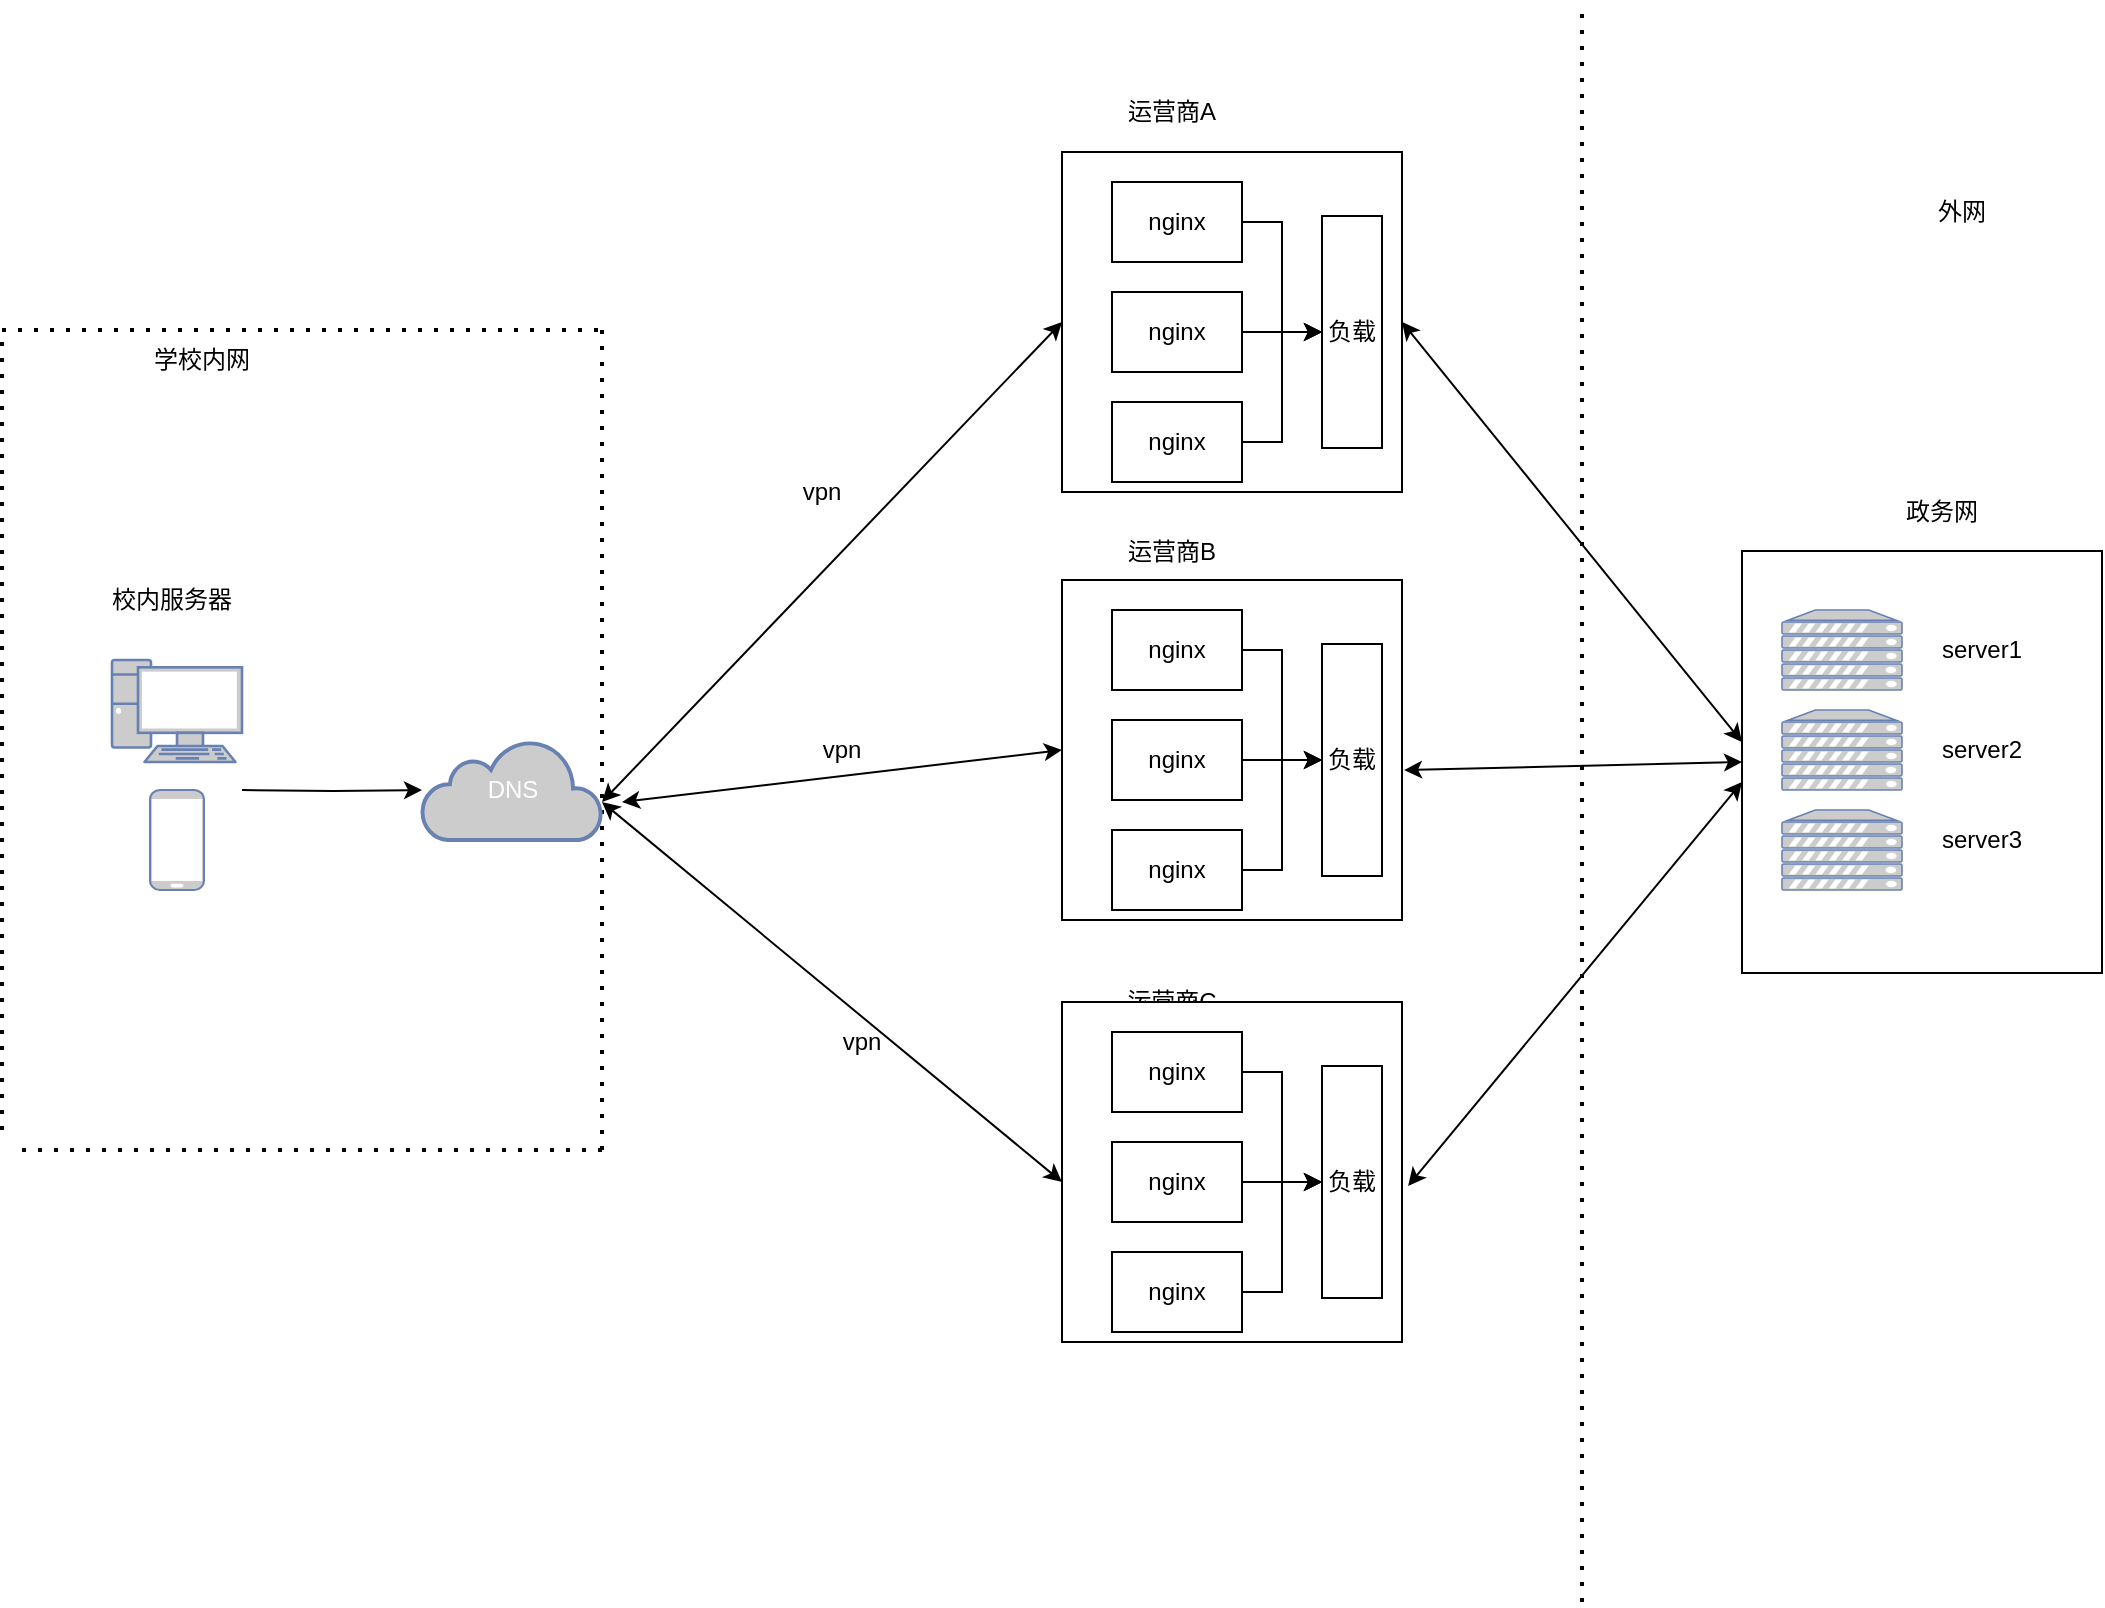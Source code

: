 <mxfile version="20.8.19" type="github">
  <diagram name="第 1 页" id="-a2cajlcUVzWi9H27ka_">
    <mxGraphModel dx="2261" dy="764" grid="1" gridSize="10" guides="1" tooltips="1" connect="1" arrows="1" fold="1" page="1" pageScale="1" pageWidth="827" pageHeight="1169" math="0" shadow="0">
      <root>
        <mxCell id="0" />
        <mxCell id="1" parent="0" />
        <mxCell id="5XkQjtwtMUVPwkuHvZPp-2" value="校内服务器" style="text;html=1;strokeColor=none;fillColor=none;align=center;verticalAlign=middle;whiteSpace=wrap;rounded=0;" vertex="1" parent="1">
          <mxGeometry x="-190" y="294" width="70" height="30" as="geometry" />
        </mxCell>
        <mxCell id="5XkQjtwtMUVPwkuHvZPp-46" style="edgeStyle=orthogonalEdgeStyle;rounded=0;orthogonalLoop=1;jettySize=auto;html=1;" edge="1" parent="1" target="5XkQjtwtMUVPwkuHvZPp-36">
          <mxGeometry relative="1" as="geometry">
            <mxPoint x="-120" y="404" as="sourcePoint" />
          </mxGeometry>
        </mxCell>
        <mxCell id="5XkQjtwtMUVPwkuHvZPp-11" value="" style="whiteSpace=wrap;html=1;aspect=fixed;" vertex="1" parent="1">
          <mxGeometry x="290" y="85" width="170" height="170" as="geometry" />
        </mxCell>
        <mxCell id="5XkQjtwtMUVPwkuHvZPp-12" value="运营商A" style="text;html=1;strokeColor=none;fillColor=none;align=center;verticalAlign=middle;whiteSpace=wrap;rounded=0;" vertex="1" parent="1">
          <mxGeometry x="315" y="50" width="60" height="30" as="geometry" />
        </mxCell>
        <mxCell id="5XkQjtwtMUVPwkuHvZPp-13" value="" style="endArrow=none;dashed=1;html=1;dashPattern=1 3;strokeWidth=2;rounded=0;" edge="1" parent="1">
          <mxGeometry width="50" height="50" relative="1" as="geometry">
            <mxPoint x="60" y="584" as="sourcePoint" />
            <mxPoint x="60" y="174" as="targetPoint" />
          </mxGeometry>
        </mxCell>
        <mxCell id="5XkQjtwtMUVPwkuHvZPp-14" value="" style="endArrow=none;dashed=1;html=1;dashPattern=1 3;strokeWidth=2;rounded=0;" edge="1" parent="1">
          <mxGeometry width="50" height="50" relative="1" as="geometry">
            <mxPoint x="-240" y="174" as="sourcePoint" />
            <mxPoint x="60" y="174" as="targetPoint" />
          </mxGeometry>
        </mxCell>
        <mxCell id="5XkQjtwtMUVPwkuHvZPp-15" value="" style="endArrow=none;dashed=1;html=1;dashPattern=1 3;strokeWidth=2;rounded=0;" edge="1" parent="1">
          <mxGeometry width="50" height="50" relative="1" as="geometry">
            <mxPoint x="60" y="584" as="sourcePoint" />
            <mxPoint x="-230" y="584" as="targetPoint" />
          </mxGeometry>
        </mxCell>
        <mxCell id="5XkQjtwtMUVPwkuHvZPp-16" value="" style="endArrow=none;dashed=1;html=1;dashPattern=1 3;strokeWidth=2;rounded=0;" edge="1" parent="1">
          <mxGeometry width="50" height="50" relative="1" as="geometry">
            <mxPoint x="-240" y="574" as="sourcePoint" />
            <mxPoint x="-240" y="174" as="targetPoint" />
          </mxGeometry>
        </mxCell>
        <mxCell id="5XkQjtwtMUVPwkuHvZPp-17" value="学校内网" style="text;html=1;strokeColor=none;fillColor=none;align=center;verticalAlign=middle;whiteSpace=wrap;rounded=0;" vertex="1" parent="1">
          <mxGeometry x="-170" y="174" width="60" height="30" as="geometry" />
        </mxCell>
        <mxCell id="5XkQjtwtMUVPwkuHvZPp-54" value="" style="edgeStyle=orthogonalEdgeStyle;rounded=0;orthogonalLoop=1;jettySize=auto;html=1;" edge="1" parent="1" source="5XkQjtwtMUVPwkuHvZPp-22" target="5XkQjtwtMUVPwkuHvZPp-53">
          <mxGeometry relative="1" as="geometry" />
        </mxCell>
        <mxCell id="5XkQjtwtMUVPwkuHvZPp-22" value="nginx" style="rounded=0;whiteSpace=wrap;html=1;" vertex="1" parent="1">
          <mxGeometry x="315" y="100" width="65" height="40" as="geometry" />
        </mxCell>
        <mxCell id="5XkQjtwtMUVPwkuHvZPp-55" value="" style="edgeStyle=orthogonalEdgeStyle;rounded=0;orthogonalLoop=1;jettySize=auto;html=1;" edge="1" parent="1" source="5XkQjtwtMUVPwkuHvZPp-23" target="5XkQjtwtMUVPwkuHvZPp-53">
          <mxGeometry relative="1" as="geometry" />
        </mxCell>
        <mxCell id="5XkQjtwtMUVPwkuHvZPp-23" value="nginx" style="rounded=0;whiteSpace=wrap;html=1;" vertex="1" parent="1">
          <mxGeometry x="315" y="155" width="65" height="40" as="geometry" />
        </mxCell>
        <mxCell id="5XkQjtwtMUVPwkuHvZPp-56" value="" style="edgeStyle=orthogonalEdgeStyle;rounded=0;orthogonalLoop=1;jettySize=auto;html=1;" edge="1" parent="1" source="5XkQjtwtMUVPwkuHvZPp-24" target="5XkQjtwtMUVPwkuHvZPp-53">
          <mxGeometry relative="1" as="geometry" />
        </mxCell>
        <mxCell id="5XkQjtwtMUVPwkuHvZPp-24" value="nginx" style="rounded=0;whiteSpace=wrap;html=1;" vertex="1" parent="1">
          <mxGeometry x="315" y="210" width="65" height="40" as="geometry" />
        </mxCell>
        <mxCell id="5XkQjtwtMUVPwkuHvZPp-27" value="运营商B" style="text;html=1;strokeColor=none;fillColor=none;align=center;verticalAlign=middle;whiteSpace=wrap;rounded=0;" vertex="1" parent="1">
          <mxGeometry x="315" y="270" width="60" height="30" as="geometry" />
        </mxCell>
        <mxCell id="5XkQjtwtMUVPwkuHvZPp-32" value="运营商C" style="text;html=1;strokeColor=none;fillColor=none;align=center;verticalAlign=middle;whiteSpace=wrap;rounded=0;" vertex="1" parent="1">
          <mxGeometry x="315" y="495" width="60" height="30" as="geometry" />
        </mxCell>
        <mxCell id="5XkQjtwtMUVPwkuHvZPp-36" value="DNS" style="html=1;outlineConnect=0;fillColor=#CCCCCC;strokeColor=#6881B3;gradientColor=none;gradientDirection=north;strokeWidth=2;shape=mxgraph.networks.cloud;fontColor=#ffffff;" vertex="1" parent="1">
          <mxGeometry x="-30" y="379" width="90" height="50" as="geometry" />
        </mxCell>
        <mxCell id="5XkQjtwtMUVPwkuHvZPp-39" value="" style="endArrow=classic;startArrow=classic;html=1;rounded=0;entryX=0;entryY=0.5;entryDx=0;entryDy=0;" edge="1" parent="1" target="5XkQjtwtMUVPwkuHvZPp-11">
          <mxGeometry width="50" height="50" relative="1" as="geometry">
            <mxPoint x="60" y="410" as="sourcePoint" />
            <mxPoint x="110" y="360" as="targetPoint" />
          </mxGeometry>
        </mxCell>
        <mxCell id="5XkQjtwtMUVPwkuHvZPp-42" value="vpn" style="text;html=1;strokeColor=none;fillColor=none;align=center;verticalAlign=middle;whiteSpace=wrap;rounded=0;" vertex="1" parent="1">
          <mxGeometry x="140" y="240" width="60" height="30" as="geometry" />
        </mxCell>
        <mxCell id="5XkQjtwtMUVPwkuHvZPp-47" value="vpn" style="text;html=1;strokeColor=none;fillColor=none;align=center;verticalAlign=middle;whiteSpace=wrap;rounded=0;" vertex="1" parent="1">
          <mxGeometry x="160" y="515" width="60" height="30" as="geometry" />
        </mxCell>
        <mxCell id="5XkQjtwtMUVPwkuHvZPp-48" value="vpn" style="text;html=1;strokeColor=none;fillColor=none;align=center;verticalAlign=middle;whiteSpace=wrap;rounded=0;" vertex="1" parent="1">
          <mxGeometry x="150" y="369" width="60" height="30" as="geometry" />
        </mxCell>
        <mxCell id="5XkQjtwtMUVPwkuHvZPp-49" value="" style="rounded=0;whiteSpace=wrap;html=1;" vertex="1" parent="1">
          <mxGeometry x="630" y="284.5" width="180" height="211" as="geometry" />
        </mxCell>
        <mxCell id="5XkQjtwtMUVPwkuHvZPp-50" value="" style="endArrow=none;dashed=1;html=1;dashPattern=1 3;strokeWidth=2;rounded=0;" edge="1" parent="1">
          <mxGeometry width="50" height="50" relative="1" as="geometry">
            <mxPoint x="550" y="810" as="sourcePoint" />
            <mxPoint x="550" y="10" as="targetPoint" />
          </mxGeometry>
        </mxCell>
        <mxCell id="5XkQjtwtMUVPwkuHvZPp-51" value="政务网" style="text;html=1;strokeColor=none;fillColor=none;align=center;verticalAlign=middle;whiteSpace=wrap;rounded=0;" vertex="1" parent="1">
          <mxGeometry x="700" y="250" width="60" height="30" as="geometry" />
        </mxCell>
        <mxCell id="5XkQjtwtMUVPwkuHvZPp-52" value="外网" style="text;html=1;strokeColor=none;fillColor=none;align=center;verticalAlign=middle;whiteSpace=wrap;rounded=0;" vertex="1" parent="1">
          <mxGeometry x="710" y="100" width="60" height="30" as="geometry" />
        </mxCell>
        <mxCell id="5XkQjtwtMUVPwkuHvZPp-53" value="负载" style="rounded=0;whiteSpace=wrap;html=1;" vertex="1" parent="1">
          <mxGeometry x="420" y="117" width="30" height="116" as="geometry" />
        </mxCell>
        <mxCell id="5XkQjtwtMUVPwkuHvZPp-57" value="" style="whiteSpace=wrap;html=1;aspect=fixed;" vertex="1" parent="1">
          <mxGeometry x="290" y="299" width="170" height="170" as="geometry" />
        </mxCell>
        <mxCell id="5XkQjtwtMUVPwkuHvZPp-58" value="" style="edgeStyle=orthogonalEdgeStyle;rounded=0;orthogonalLoop=1;jettySize=auto;html=1;" edge="1" parent="1" source="5XkQjtwtMUVPwkuHvZPp-59" target="5XkQjtwtMUVPwkuHvZPp-64">
          <mxGeometry relative="1" as="geometry" />
        </mxCell>
        <mxCell id="5XkQjtwtMUVPwkuHvZPp-59" value="nginx" style="rounded=0;whiteSpace=wrap;html=1;" vertex="1" parent="1">
          <mxGeometry x="315" y="314" width="65" height="40" as="geometry" />
        </mxCell>
        <mxCell id="5XkQjtwtMUVPwkuHvZPp-60" value="" style="edgeStyle=orthogonalEdgeStyle;rounded=0;orthogonalLoop=1;jettySize=auto;html=1;" edge="1" parent="1" source="5XkQjtwtMUVPwkuHvZPp-61" target="5XkQjtwtMUVPwkuHvZPp-64">
          <mxGeometry relative="1" as="geometry" />
        </mxCell>
        <mxCell id="5XkQjtwtMUVPwkuHvZPp-61" value="nginx" style="rounded=0;whiteSpace=wrap;html=1;" vertex="1" parent="1">
          <mxGeometry x="315" y="369" width="65" height="40" as="geometry" />
        </mxCell>
        <mxCell id="5XkQjtwtMUVPwkuHvZPp-62" value="" style="edgeStyle=orthogonalEdgeStyle;rounded=0;orthogonalLoop=1;jettySize=auto;html=1;" edge="1" parent="1" source="5XkQjtwtMUVPwkuHvZPp-63" target="5XkQjtwtMUVPwkuHvZPp-64">
          <mxGeometry relative="1" as="geometry" />
        </mxCell>
        <mxCell id="5XkQjtwtMUVPwkuHvZPp-63" value="nginx" style="rounded=0;whiteSpace=wrap;html=1;" vertex="1" parent="1">
          <mxGeometry x="315" y="424" width="65" height="40" as="geometry" />
        </mxCell>
        <mxCell id="5XkQjtwtMUVPwkuHvZPp-64" value="负载" style="rounded=0;whiteSpace=wrap;html=1;" vertex="1" parent="1">
          <mxGeometry x="420" y="331" width="30" height="116" as="geometry" />
        </mxCell>
        <mxCell id="5XkQjtwtMUVPwkuHvZPp-65" value="" style="whiteSpace=wrap;html=1;aspect=fixed;" vertex="1" parent="1">
          <mxGeometry x="290" y="510" width="170" height="170" as="geometry" />
        </mxCell>
        <mxCell id="5XkQjtwtMUVPwkuHvZPp-66" value="" style="edgeStyle=orthogonalEdgeStyle;rounded=0;orthogonalLoop=1;jettySize=auto;html=1;" edge="1" parent="1" source="5XkQjtwtMUVPwkuHvZPp-67" target="5XkQjtwtMUVPwkuHvZPp-72">
          <mxGeometry relative="1" as="geometry" />
        </mxCell>
        <mxCell id="5XkQjtwtMUVPwkuHvZPp-67" value="nginx" style="rounded=0;whiteSpace=wrap;html=1;" vertex="1" parent="1">
          <mxGeometry x="315" y="525" width="65" height="40" as="geometry" />
        </mxCell>
        <mxCell id="5XkQjtwtMUVPwkuHvZPp-68" value="" style="edgeStyle=orthogonalEdgeStyle;rounded=0;orthogonalLoop=1;jettySize=auto;html=1;" edge="1" parent="1" source="5XkQjtwtMUVPwkuHvZPp-69" target="5XkQjtwtMUVPwkuHvZPp-72">
          <mxGeometry relative="1" as="geometry" />
        </mxCell>
        <mxCell id="5XkQjtwtMUVPwkuHvZPp-69" value="nginx" style="rounded=0;whiteSpace=wrap;html=1;" vertex="1" parent="1">
          <mxGeometry x="315" y="580" width="65" height="40" as="geometry" />
        </mxCell>
        <mxCell id="5XkQjtwtMUVPwkuHvZPp-70" value="" style="edgeStyle=orthogonalEdgeStyle;rounded=0;orthogonalLoop=1;jettySize=auto;html=1;" edge="1" parent="1" source="5XkQjtwtMUVPwkuHvZPp-71" target="5XkQjtwtMUVPwkuHvZPp-72">
          <mxGeometry relative="1" as="geometry" />
        </mxCell>
        <mxCell id="5XkQjtwtMUVPwkuHvZPp-71" value="nginx" style="rounded=0;whiteSpace=wrap;html=1;" vertex="1" parent="1">
          <mxGeometry x="315" y="635" width="65" height="40" as="geometry" />
        </mxCell>
        <mxCell id="5XkQjtwtMUVPwkuHvZPp-72" value="负载" style="rounded=0;whiteSpace=wrap;html=1;" vertex="1" parent="1">
          <mxGeometry x="420" y="542" width="30" height="116" as="geometry" />
        </mxCell>
        <mxCell id="5XkQjtwtMUVPwkuHvZPp-75" value="" style="endArrow=classic;startArrow=classic;html=1;rounded=0;" edge="1" parent="1">
          <mxGeometry width="50" height="50" relative="1" as="geometry">
            <mxPoint x="60" y="410" as="sourcePoint" />
            <mxPoint x="290" y="600" as="targetPoint" />
          </mxGeometry>
        </mxCell>
        <mxCell id="5XkQjtwtMUVPwkuHvZPp-76" value="" style="endArrow=classic;startArrow=classic;html=1;rounded=0;entryX=0;entryY=0.5;entryDx=0;entryDy=0;" edge="1" parent="1" target="5XkQjtwtMUVPwkuHvZPp-57">
          <mxGeometry width="50" height="50" relative="1" as="geometry">
            <mxPoint x="70" y="410" as="sourcePoint" />
            <mxPoint x="180" y="380" as="targetPoint" />
          </mxGeometry>
        </mxCell>
        <mxCell id="5XkQjtwtMUVPwkuHvZPp-77" value="" style="endArrow=classic;startArrow=classic;html=1;rounded=0;exitX=1;exitY=0.5;exitDx=0;exitDy=0;" edge="1" parent="1" source="5XkQjtwtMUVPwkuHvZPp-11">
          <mxGeometry width="50" height="50" relative="1" as="geometry">
            <mxPoint x="580" y="430" as="sourcePoint" />
            <mxPoint x="630" y="380" as="targetPoint" />
          </mxGeometry>
        </mxCell>
        <mxCell id="5XkQjtwtMUVPwkuHvZPp-78" value="" style="endArrow=classic;startArrow=classic;html=1;rounded=0;exitX=1.006;exitY=0.559;exitDx=0;exitDy=0;exitPerimeter=0;" edge="1" parent="1" source="5XkQjtwtMUVPwkuHvZPp-57">
          <mxGeometry width="50" height="50" relative="1" as="geometry">
            <mxPoint x="580" y="440" as="sourcePoint" />
            <mxPoint x="630" y="390" as="targetPoint" />
          </mxGeometry>
        </mxCell>
        <mxCell id="5XkQjtwtMUVPwkuHvZPp-79" value="" style="endArrow=classic;startArrow=classic;html=1;rounded=0;exitX=1.018;exitY=0.541;exitDx=0;exitDy=0;exitPerimeter=0;" edge="1" parent="1" source="5XkQjtwtMUVPwkuHvZPp-65">
          <mxGeometry width="50" height="50" relative="1" as="geometry">
            <mxPoint x="580" y="450" as="sourcePoint" />
            <mxPoint x="630" y="400" as="targetPoint" />
          </mxGeometry>
        </mxCell>
        <mxCell id="5XkQjtwtMUVPwkuHvZPp-80" value="" style="fontColor=#0066CC;verticalAlign=top;verticalLabelPosition=bottom;labelPosition=center;align=center;html=1;outlineConnect=0;fillColor=#CCCCCC;strokeColor=#6881B3;gradientColor=none;gradientDirection=north;strokeWidth=2;shape=mxgraph.networks.server;" vertex="1" parent="1">
          <mxGeometry x="650" y="314" width="60" height="40" as="geometry" />
        </mxCell>
        <mxCell id="5XkQjtwtMUVPwkuHvZPp-81" value="" style="fontColor=#0066CC;verticalAlign=top;verticalLabelPosition=bottom;labelPosition=center;align=center;html=1;outlineConnect=0;fillColor=#CCCCCC;strokeColor=#6881B3;gradientColor=none;gradientDirection=north;strokeWidth=2;shape=mxgraph.networks.server;" vertex="1" parent="1">
          <mxGeometry x="650" y="364" width="60" height="40" as="geometry" />
        </mxCell>
        <mxCell id="5XkQjtwtMUVPwkuHvZPp-82" value="" style="fontColor=#0066CC;verticalAlign=top;verticalLabelPosition=bottom;labelPosition=center;align=center;html=1;outlineConnect=0;fillColor=#CCCCCC;strokeColor=#6881B3;gradientColor=none;gradientDirection=north;strokeWidth=2;shape=mxgraph.networks.server;" vertex="1" parent="1">
          <mxGeometry x="650" y="414" width="60" height="40" as="geometry" />
        </mxCell>
        <mxCell id="5XkQjtwtMUVPwkuHvZPp-83" value="server1" style="text;html=1;strokeColor=none;fillColor=none;align=center;verticalAlign=middle;whiteSpace=wrap;rounded=0;" vertex="1" parent="1">
          <mxGeometry x="720" y="319" width="60" height="30" as="geometry" />
        </mxCell>
        <mxCell id="5XkQjtwtMUVPwkuHvZPp-84" value="server3" style="text;html=1;strokeColor=none;fillColor=none;align=center;verticalAlign=middle;whiteSpace=wrap;rounded=0;" vertex="1" parent="1">
          <mxGeometry x="720" y="414" width="60" height="30" as="geometry" />
        </mxCell>
        <mxCell id="5XkQjtwtMUVPwkuHvZPp-85" value="server2" style="text;html=1;strokeColor=none;fillColor=none;align=center;verticalAlign=middle;whiteSpace=wrap;rounded=0;" vertex="1" parent="1">
          <mxGeometry x="720" y="369" width="60" height="30" as="geometry" />
        </mxCell>
        <mxCell id="5XkQjtwtMUVPwkuHvZPp-88" value="" style="fontColor=#0066CC;verticalAlign=top;verticalLabelPosition=bottom;labelPosition=center;align=center;html=1;outlineConnect=0;fillColor=#CCCCCC;strokeColor=#6881B3;gradientColor=none;gradientDirection=north;strokeWidth=2;shape=mxgraph.networks.pc;" vertex="1" parent="1">
          <mxGeometry x="-185" y="339" width="65" height="51" as="geometry" />
        </mxCell>
        <mxCell id="5XkQjtwtMUVPwkuHvZPp-89" value="" style="fontColor=#0066CC;verticalAlign=top;verticalLabelPosition=bottom;labelPosition=center;align=center;html=1;outlineConnect=0;fillColor=#CCCCCC;strokeColor=#6881B3;gradientColor=none;gradientDirection=north;strokeWidth=2;shape=mxgraph.networks.mobile;" vertex="1" parent="1">
          <mxGeometry x="-166" y="404" width="27" height="50" as="geometry" />
        </mxCell>
      </root>
    </mxGraphModel>
  </diagram>
</mxfile>
